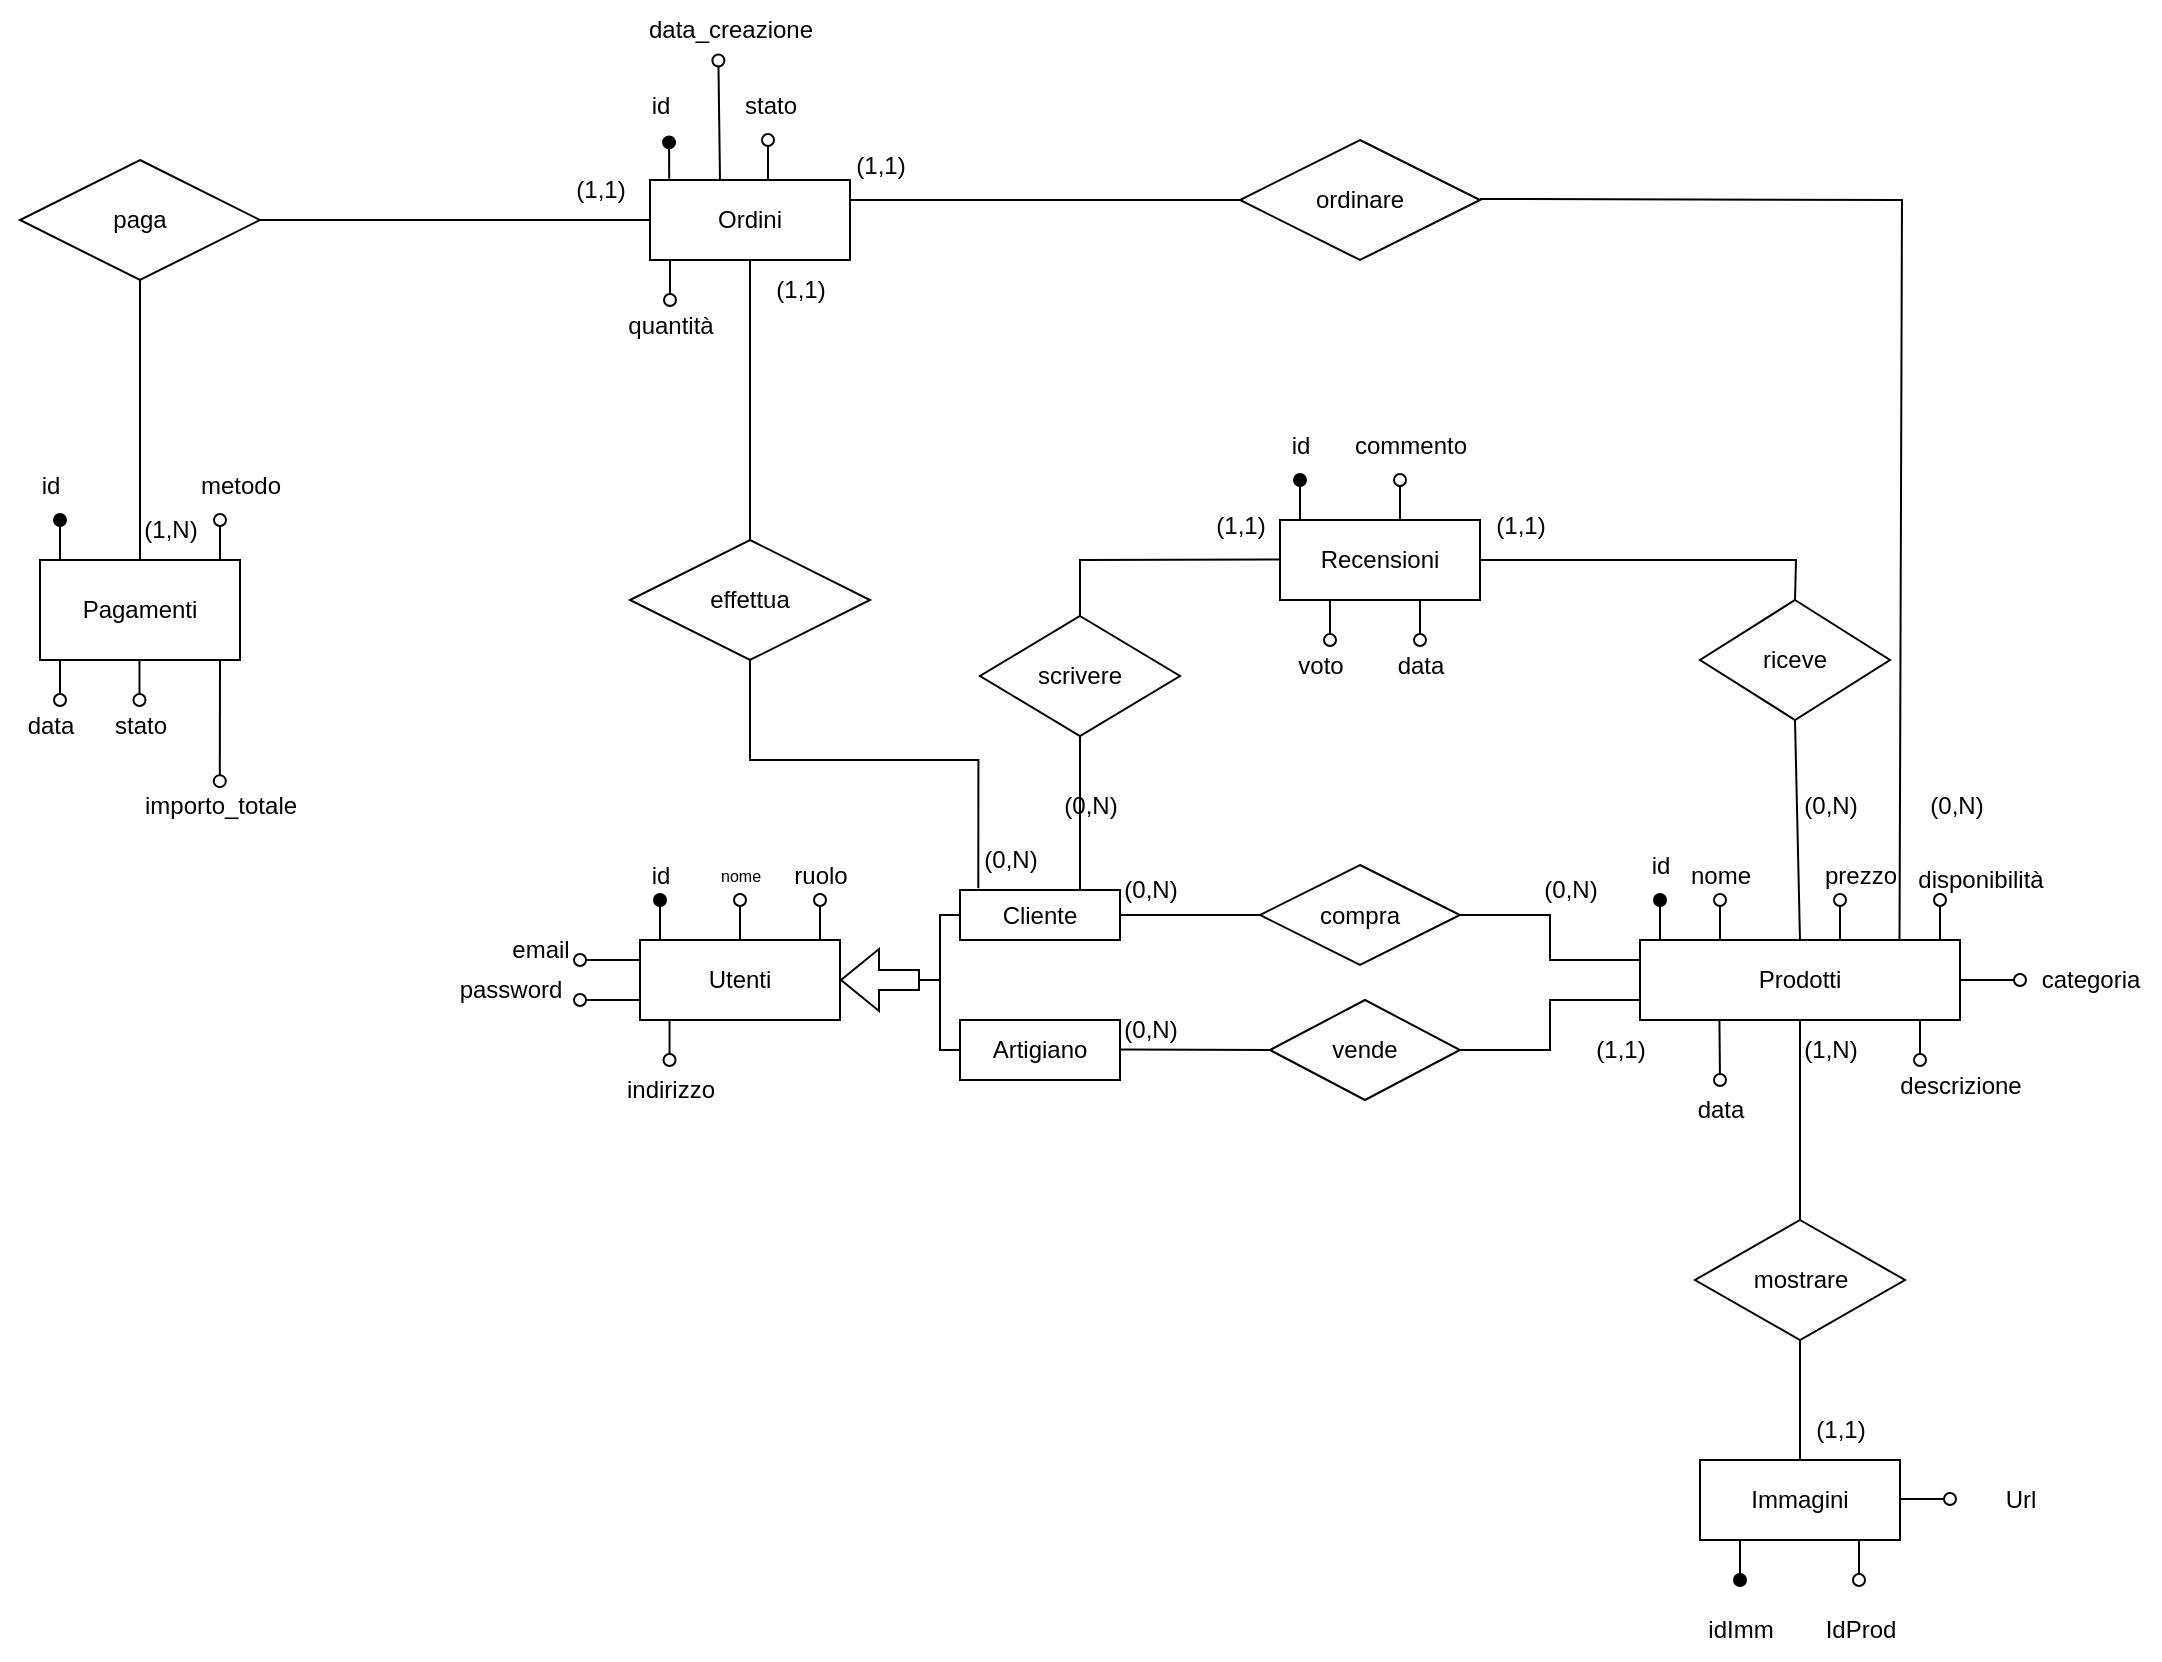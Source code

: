 <mxfile version="27.1.4">
  <diagram name="Pagina-1" id="mdjvDVtbvSi3mFe1u0QP">
    <mxGraphModel dx="2253" dy="1875" grid="1" gridSize="10" guides="1" tooltips="1" connect="1" arrows="1" fold="1" page="1" pageScale="1" pageWidth="827" pageHeight="1169" math="0" shadow="0">
      <root>
        <mxCell id="0" />
        <mxCell id="1" parent="0" />
        <mxCell id="M_cDG0wKZxB5WY032Gbp-1" value="Utenti" style="whiteSpace=wrap;html=1;align=center;" parent="1" vertex="1">
          <mxGeometry x="-60" y="140" width="100" height="40" as="geometry" />
        </mxCell>
        <mxCell id="M_cDG0wKZxB5WY032Gbp-5" value="" style="ellipse;whiteSpace=wrap;html=1;aspect=fixed;" parent="1" vertex="1">
          <mxGeometry height="30" as="geometry" />
        </mxCell>
        <mxCell id="M_cDG0wKZxB5WY032Gbp-6" value="" style="endArrow=none;html=1;rounded=0;startArrow=oval;startFill=1;" parent="1" edge="1">
          <mxGeometry width="50" height="50" relative="1" as="geometry">
            <mxPoint x="-50" y="120" as="sourcePoint" />
            <mxPoint x="-50" y="140" as="targetPoint" />
          </mxGeometry>
        </mxCell>
        <mxCell id="M_cDG0wKZxB5WY032Gbp-7" value="id" style="text;html=1;align=center;verticalAlign=middle;resizable=0;points=[];autosize=1;strokeColor=none;fillColor=none;" parent="1" vertex="1">
          <mxGeometry x="-65" y="92.5" width="30" height="30" as="geometry" />
        </mxCell>
        <mxCell id="M_cDG0wKZxB5WY032Gbp-8" value="" style="endArrow=none;html=1;rounded=0;startArrow=oval;startFill=0;" parent="1" edge="1">
          <mxGeometry width="50" height="50" relative="1" as="geometry">
            <mxPoint x="30" y="120" as="sourcePoint" />
            <mxPoint x="30" y="140" as="targetPoint" />
            <Array as="points">
              <mxPoint x="30" y="130" />
            </Array>
          </mxGeometry>
        </mxCell>
        <mxCell id="M_cDG0wKZxB5WY032Gbp-9" value="" style="endArrow=none;html=1;rounded=0;startArrow=oval;startFill=0;" parent="1" edge="1">
          <mxGeometry width="50" height="50" relative="1" as="geometry">
            <mxPoint x="-90" y="150" as="sourcePoint" />
            <mxPoint x="-70.57" y="150" as="targetPoint" />
            <Array as="points">
              <mxPoint x="-60" y="150" />
            </Array>
          </mxGeometry>
        </mxCell>
        <mxCell id="M_cDG0wKZxB5WY032Gbp-10" value="" style="endArrow=none;html=1;rounded=0;startArrow=oval;startFill=0;" parent="1" edge="1">
          <mxGeometry width="50" height="50" relative="1" as="geometry">
            <mxPoint x="-10" y="120" as="sourcePoint" />
            <mxPoint x="-10" y="140" as="targetPoint" />
          </mxGeometry>
        </mxCell>
        <mxCell id="M_cDG0wKZxB5WY032Gbp-11" value="" style="endArrow=none;html=1;rounded=0;startArrow=oval;startFill=0;" parent="1" edge="1">
          <mxGeometry width="50" height="50" relative="1" as="geometry">
            <mxPoint x="-90" y="170" as="sourcePoint" />
            <mxPoint x="-60" y="170" as="targetPoint" />
          </mxGeometry>
        </mxCell>
        <mxCell id="M_cDG0wKZxB5WY032Gbp-13" value="nome" style="text;html=1;align=center;verticalAlign=middle;resizable=0;points=[];autosize=1;strokeColor=none;fillColor=none;fontSize=8;" parent="1" vertex="1">
          <mxGeometry x="-30" y="98" width="40" height="20" as="geometry" />
        </mxCell>
        <mxCell id="M_cDG0wKZxB5WY032Gbp-14" value="email" style="text;html=1;align=center;verticalAlign=middle;resizable=0;points=[];autosize=1;strokeColor=none;fillColor=none;" parent="1" vertex="1">
          <mxGeometry x="-135" y="130" width="50" height="30" as="geometry" />
        </mxCell>
        <mxCell id="M_cDG0wKZxB5WY032Gbp-15" value="password" style="text;html=1;align=center;verticalAlign=middle;resizable=0;points=[];autosize=1;strokeColor=none;fillColor=none;" parent="1" vertex="1">
          <mxGeometry x="-160" y="150" width="70" height="30" as="geometry" />
        </mxCell>
        <mxCell id="M_cDG0wKZxB5WY032Gbp-16" value="ruolo" style="text;html=1;align=center;verticalAlign=middle;resizable=0;points=[];autosize=1;strokeColor=none;fillColor=none;" parent="1" vertex="1">
          <mxGeometry x="5" y="92.5" width="50" height="30" as="geometry" />
        </mxCell>
        <mxCell id="M_cDG0wKZxB5WY032Gbp-17" value="indirizzo" style="text;html=1;align=center;verticalAlign=middle;resizable=0;points=[];autosize=1;strokeColor=none;fillColor=none;" parent="1" vertex="1">
          <mxGeometry x="-80" y="200" width="70" height="30" as="geometry" />
        </mxCell>
        <mxCell id="zWD3iM-vWWhliPzq4x1f-32" style="edgeStyle=orthogonalEdgeStyle;rounded=0;orthogonalLoop=1;jettySize=auto;html=1;exitX=1;exitY=0.5;exitDx=0;exitDy=0;entryX=0;entryY=0.25;entryDx=0;entryDy=0;endArrow=none;startFill=0;" parent="1" source="M_cDG0wKZxB5WY032Gbp-18" target="M_cDG0wKZxB5WY032Gbp-20" edge="1">
          <mxGeometry relative="1" as="geometry" />
        </mxCell>
        <mxCell id="M_cDG0wKZxB5WY032Gbp-18" value="compra" style="shape=rhombus;perimeter=rhombusPerimeter;whiteSpace=wrap;html=1;align=center;" parent="1" vertex="1">
          <mxGeometry x="250" y="102.5" width="100" height="50" as="geometry" />
        </mxCell>
        <mxCell id="M_cDG0wKZxB5WY032Gbp-19" value="Immagini" style="whiteSpace=wrap;html=1;align=center;" parent="1" vertex="1">
          <mxGeometry x="470" y="400" width="100" height="40" as="geometry" />
        </mxCell>
        <mxCell id="M_cDG0wKZxB5WY032Gbp-20" value="Prodotti" style="whiteSpace=wrap;html=1;align=center;" parent="1" vertex="1">
          <mxGeometry x="440" y="140" width="160" height="40" as="geometry" />
        </mxCell>
        <mxCell id="zWD3iM-vWWhliPzq4x1f-33" style="edgeStyle=orthogonalEdgeStyle;rounded=0;orthogonalLoop=1;jettySize=auto;html=1;exitX=1;exitY=0.5;exitDx=0;exitDy=0;entryX=0;entryY=0.75;entryDx=0;entryDy=0;endArrow=none;startFill=0;" parent="1" source="M_cDG0wKZxB5WY032Gbp-21" target="M_cDG0wKZxB5WY032Gbp-20" edge="1">
          <mxGeometry relative="1" as="geometry" />
        </mxCell>
        <mxCell id="M_cDG0wKZxB5WY032Gbp-21" value="vende" style="shape=rhombus;perimeter=rhombusPerimeter;whiteSpace=wrap;html=1;align=center;" parent="1" vertex="1">
          <mxGeometry x="255" y="170" width="95" height="50" as="geometry" />
        </mxCell>
        <mxCell id="M_cDG0wKZxB5WY032Gbp-22" value="" style="line;strokeWidth=1;rotatable=0;dashed=0;labelPosition=right;align=left;verticalAlign=middle;spacingTop=0;spacingLeft=6;points=[];portConstraint=eastwest;" parent="1" vertex="1">
          <mxGeometry x="180" y="122.5" width="70" height="10" as="geometry" />
        </mxCell>
        <mxCell id="M_cDG0wKZxB5WY032Gbp-23" value="" style="endArrow=none;html=1;rounded=0;entryX=0;entryY=0.5;entryDx=0;entryDy=0;" parent="1" target="M_cDG0wKZxB5WY032Gbp-21" edge="1">
          <mxGeometry relative="1" as="geometry">
            <mxPoint x="180" y="194.71" as="sourcePoint" />
            <mxPoint x="220" y="194.71" as="targetPoint" />
          </mxGeometry>
        </mxCell>
        <mxCell id="M_cDG0wKZxB5WY032Gbp-24" value="" style="shape=flexArrow;endArrow=classic;html=1;rounded=0;" parent="1" edge="1">
          <mxGeometry width="50" height="50" relative="1" as="geometry">
            <mxPoint x="80" y="160" as="sourcePoint" />
            <mxPoint x="40" y="160" as="targetPoint" />
          </mxGeometry>
        </mxCell>
        <mxCell id="zWD3iM-vWWhliPzq4x1f-29" value="" style="edgeStyle=orthogonalEdgeStyle;rounded=0;orthogonalLoop=1;jettySize=auto;html=1;endArrow=none;startFill=0;" parent="1" source="M_cDG0wKZxB5WY032Gbp-25" edge="1">
          <mxGeometry relative="1" as="geometry">
            <mxPoint x="80" y="160" as="targetPoint" />
            <Array as="points">
              <mxPoint x="90" y="128" />
              <mxPoint x="90" y="160" />
            </Array>
          </mxGeometry>
        </mxCell>
        <mxCell id="M_cDG0wKZxB5WY032Gbp-25" value="Cliente" style="whiteSpace=wrap;html=1;align=center;" parent="1" vertex="1">
          <mxGeometry x="100" y="115" width="80" height="25" as="geometry" />
        </mxCell>
        <mxCell id="zWD3iM-vWWhliPzq4x1f-31" value="" style="edgeStyle=orthogonalEdgeStyle;rounded=0;orthogonalLoop=1;jettySize=auto;html=1;endArrow=none;startFill=0;" parent="1" source="M_cDG0wKZxB5WY032Gbp-26" edge="1">
          <mxGeometry relative="1" as="geometry">
            <mxPoint x="80" y="160" as="targetPoint" />
            <Array as="points">
              <mxPoint x="90" y="195" />
              <mxPoint x="90" y="160" />
            </Array>
          </mxGeometry>
        </mxCell>
        <mxCell id="M_cDG0wKZxB5WY032Gbp-26" value="Artigiano" style="whiteSpace=wrap;html=1;align=center;" parent="1" vertex="1">
          <mxGeometry x="100" y="180" width="80" height="30" as="geometry" />
        </mxCell>
        <mxCell id="M_cDG0wKZxB5WY032Gbp-35" value="(0,N)" style="text;html=1;align=center;verticalAlign=middle;resizable=0;points=[];autosize=1;strokeColor=none;fillColor=none;" parent="1" vertex="1">
          <mxGeometry x="170" y="100" width="50" height="30" as="geometry" />
        </mxCell>
        <mxCell id="M_cDG0wKZxB5WY032Gbp-36" value="(0,N)" style="text;html=1;align=center;verticalAlign=middle;resizable=0;points=[];autosize=1;strokeColor=none;fillColor=none;" parent="1" vertex="1">
          <mxGeometry x="170" y="170" width="50" height="30" as="geometry" />
        </mxCell>
        <mxCell id="M_cDG0wKZxB5WY032Gbp-37" value="(0,N)" style="text;html=1;align=center;verticalAlign=middle;resizable=0;points=[];autosize=1;strokeColor=none;fillColor=none;" parent="1" vertex="1">
          <mxGeometry x="380" y="100" width="50" height="30" as="geometry" />
        </mxCell>
        <mxCell id="M_cDG0wKZxB5WY032Gbp-38" value="(1,1)" style="text;html=1;align=center;verticalAlign=middle;resizable=0;points=[];autosize=1;strokeColor=none;fillColor=none;" parent="1" vertex="1">
          <mxGeometry x="405" y="180" width="50" height="30" as="geometry" />
        </mxCell>
        <mxCell id="M_cDG0wKZxB5WY032Gbp-39" value="Recensioni" style="whiteSpace=wrap;html=1;align=center;" parent="1" vertex="1">
          <mxGeometry x="260" y="-70" width="100" height="40" as="geometry" />
        </mxCell>
        <mxCell id="M_cDG0wKZxB5WY032Gbp-42" value="Ordini" style="whiteSpace=wrap;html=1;align=center;" parent="1" vertex="1">
          <mxGeometry x="-55" y="-240" width="100" height="40" as="geometry" />
        </mxCell>
        <mxCell id="M_cDG0wKZxB5WY032Gbp-44" value="" style="endArrow=none;html=1;rounded=0;startArrow=oval;startFill=1;" parent="1" edge="1">
          <mxGeometry width="50" height="50" relative="1" as="geometry">
            <mxPoint x="450" y="120" as="sourcePoint" />
            <mxPoint x="450" y="140" as="targetPoint" />
          </mxGeometry>
        </mxCell>
        <mxCell id="M_cDG0wKZxB5WY032Gbp-48" value="" style="endArrow=none;html=1;rounded=0;startArrow=oval;startFill=0;" parent="1" edge="1">
          <mxGeometry width="50" height="50" relative="1" as="geometry">
            <mxPoint x="480" y="120" as="sourcePoint" />
            <mxPoint x="480" y="140" as="targetPoint" />
          </mxGeometry>
        </mxCell>
        <mxCell id="M_cDG0wKZxB5WY032Gbp-49" value="" style="endArrow=none;html=1;rounded=0;startArrow=oval;startFill=0;" parent="1" edge="1">
          <mxGeometry width="50" height="50" relative="1" as="geometry">
            <mxPoint x="540" y="120" as="sourcePoint" />
            <mxPoint x="540" y="140" as="targetPoint" />
          </mxGeometry>
        </mxCell>
        <mxCell id="M_cDG0wKZxB5WY032Gbp-52" value="" style="endArrow=none;html=1;rounded=0;startArrow=oval;startFill=0;" parent="1" edge="1">
          <mxGeometry width="50" height="50" relative="1" as="geometry">
            <mxPoint x="480" y="210" as="sourcePoint" />
            <mxPoint x="479.71" y="180" as="targetPoint" />
          </mxGeometry>
        </mxCell>
        <mxCell id="M_cDG0wKZxB5WY032Gbp-53" value="" style="endArrow=none;html=1;rounded=0;startArrow=oval;startFill=0;entryX=1;entryY=0.5;entryDx=0;entryDy=0;" parent="1" target="M_cDG0wKZxB5WY032Gbp-20" edge="1">
          <mxGeometry width="50" height="50" relative="1" as="geometry">
            <mxPoint x="630" y="160" as="sourcePoint" />
            <mxPoint x="620" y="155" as="targetPoint" />
          </mxGeometry>
        </mxCell>
        <mxCell id="M_cDG0wKZxB5WY032Gbp-54" value="" style="endArrow=none;html=1;rounded=0;startArrow=oval;startFill=0;" parent="1" edge="1">
          <mxGeometry width="50" height="50" relative="1" as="geometry">
            <mxPoint x="580" y="200" as="sourcePoint" />
            <mxPoint x="580" y="180" as="targetPoint" />
          </mxGeometry>
        </mxCell>
        <mxCell id="M_cDG0wKZxB5WY032Gbp-56" value="" style="endArrow=none;html=1;rounded=0;startArrow=oval;startFill=0;" parent="1" edge="1">
          <mxGeometry width="50" height="50" relative="1" as="geometry">
            <mxPoint x="590" y="120" as="sourcePoint" />
            <mxPoint x="590" y="140" as="targetPoint" />
          </mxGeometry>
        </mxCell>
        <mxCell id="M_cDG0wKZxB5WY032Gbp-58" value="id" style="text;html=1;align=center;verticalAlign=middle;resizable=0;points=[];autosize=1;strokeColor=none;fillColor=none;" parent="1" vertex="1">
          <mxGeometry x="435" y="88" width="30" height="30" as="geometry" />
        </mxCell>
        <mxCell id="M_cDG0wKZxB5WY032Gbp-59" value="nome" style="text;html=1;align=center;verticalAlign=middle;resizable=0;points=[];autosize=1;strokeColor=none;fillColor=none;" parent="1" vertex="1">
          <mxGeometry x="455" y="92.5" width="50" height="30" as="geometry" />
        </mxCell>
        <mxCell id="M_cDG0wKZxB5WY032Gbp-60" value="descrizione" style="text;html=1;align=center;verticalAlign=middle;resizable=0;points=[];autosize=1;strokeColor=none;fillColor=none;" parent="1" vertex="1">
          <mxGeometry x="560" y="198" width="80" height="30" as="geometry" />
        </mxCell>
        <mxCell id="M_cDG0wKZxB5WY032Gbp-61" value="prezzo" style="text;html=1;align=center;verticalAlign=middle;resizable=0;points=[];autosize=1;strokeColor=none;fillColor=none;" parent="1" vertex="1">
          <mxGeometry x="520" y="92.5" width="60" height="30" as="geometry" />
        </mxCell>
        <mxCell id="M_cDG0wKZxB5WY032Gbp-62" value="disponibilità" style="text;html=1;align=center;verticalAlign=middle;resizable=0;points=[];autosize=1;strokeColor=none;fillColor=none;" parent="1" vertex="1">
          <mxGeometry x="565" y="95" width="90" height="30" as="geometry" />
        </mxCell>
        <mxCell id="M_cDG0wKZxB5WY032Gbp-65" value="data" style="text;html=1;align=center;verticalAlign=middle;resizable=0;points=[];autosize=1;strokeColor=none;fillColor=none;" parent="1" vertex="1">
          <mxGeometry x="455" y="210" width="50" height="30" as="geometry" />
        </mxCell>
        <mxCell id="M_cDG0wKZxB5WY032Gbp-66" value="categoria" style="text;html=1;align=center;verticalAlign=middle;resizable=0;points=[];autosize=1;strokeColor=none;fillColor=none;" parent="1" vertex="1">
          <mxGeometry x="630" y="145" width="70" height="30" as="geometry" />
        </mxCell>
        <mxCell id="M_cDG0wKZxB5WY032Gbp-67" value="scrivere" style="shape=rhombus;perimeter=rhombusPerimeter;whiteSpace=wrap;html=1;align=center;" parent="1" vertex="1">
          <mxGeometry x="110" y="-22" width="100" height="60" as="geometry" />
        </mxCell>
        <mxCell id="M_cDG0wKZxB5WY032Gbp-68" value="riceve" style="shape=rhombus;perimeter=rhombusPerimeter;whiteSpace=wrap;html=1;align=center;" parent="1" vertex="1">
          <mxGeometry x="470" y="-30" width="95" height="60" as="geometry" />
        </mxCell>
        <mxCell id="M_cDG0wKZxB5WY032Gbp-69" value="" style="endArrow=none;html=1;rounded=0;exitX=0.5;exitY=1;exitDx=0;exitDy=0;entryX=0.75;entryY=0;entryDx=0;entryDy=0;" parent="1" source="M_cDG0wKZxB5WY032Gbp-67" target="M_cDG0wKZxB5WY032Gbp-25" edge="1">
          <mxGeometry relative="1" as="geometry">
            <mxPoint x="150" y="40" as="sourcePoint" />
            <mxPoint x="310" y="40" as="targetPoint" />
          </mxGeometry>
        </mxCell>
        <mxCell id="M_cDG0wKZxB5WY032Gbp-70" value="" style="endArrow=none;html=1;rounded=0;exitX=0.5;exitY=0;exitDx=0;exitDy=0;" parent="1" source="M_cDG0wKZxB5WY032Gbp-67" edge="1">
          <mxGeometry relative="1" as="geometry">
            <mxPoint x="100" y="-50.29" as="sourcePoint" />
            <mxPoint x="260" y="-50.29" as="targetPoint" />
            <Array as="points">
              <mxPoint x="160" y="-50" />
            </Array>
          </mxGeometry>
        </mxCell>
        <mxCell id="M_cDG0wKZxB5WY032Gbp-71" value="" style="endArrow=none;html=1;rounded=0;entryX=0.5;entryY=0;entryDx=0;entryDy=0;" parent="1" target="M_cDG0wKZxB5WY032Gbp-68" edge="1">
          <mxGeometry relative="1" as="geometry">
            <mxPoint x="360" y="-50" as="sourcePoint" />
            <mxPoint x="520" y="-50" as="targetPoint" />
            <Array as="points">
              <mxPoint x="518" y="-50" />
            </Array>
          </mxGeometry>
        </mxCell>
        <mxCell id="M_cDG0wKZxB5WY032Gbp-72" value="" style="endArrow=none;html=1;rounded=0;exitX=0.5;exitY=0;exitDx=0;exitDy=0;entryX=0.5;entryY=1;entryDx=0;entryDy=0;" parent="1" source="M_cDG0wKZxB5WY032Gbp-20" target="M_cDG0wKZxB5WY032Gbp-68" edge="1">
          <mxGeometry relative="1" as="geometry">
            <mxPoint x="345" y="30" as="sourcePoint" />
            <mxPoint x="505" y="30" as="targetPoint" />
          </mxGeometry>
        </mxCell>
        <mxCell id="M_cDG0wKZxB5WY032Gbp-74" value="(0,N)" style="text;html=1;align=center;verticalAlign=middle;resizable=0;points=[];autosize=1;strokeColor=none;fillColor=none;" parent="1" vertex="1">
          <mxGeometry x="140" y="58" width="50" height="30" as="geometry" />
        </mxCell>
        <mxCell id="M_cDG0wKZxB5WY032Gbp-75" value="(1,1)" style="text;html=1;align=center;verticalAlign=middle;resizable=0;points=[];autosize=1;strokeColor=none;fillColor=none;" parent="1" vertex="1">
          <mxGeometry x="215" y="-82" width="50" height="30" as="geometry" />
        </mxCell>
        <mxCell id="M_cDG0wKZxB5WY032Gbp-76" value="(1,1)" style="text;html=1;align=center;verticalAlign=middle;resizable=0;points=[];autosize=1;strokeColor=none;fillColor=none;" parent="1" vertex="1">
          <mxGeometry x="355" y="-82" width="50" height="30" as="geometry" />
        </mxCell>
        <mxCell id="M_cDG0wKZxB5WY032Gbp-79" value="(0,N)" style="text;html=1;align=center;verticalAlign=middle;resizable=0;points=[];autosize=1;strokeColor=none;fillColor=none;" parent="1" vertex="1">
          <mxGeometry x="510" y="58" width="50" height="30" as="geometry" />
        </mxCell>
        <mxCell id="M_cDG0wKZxB5WY032Gbp-81" value="" style="endArrow=none;html=1;rounded=0;startArrow=oval;startFill=1;" parent="1" edge="1">
          <mxGeometry width="50" height="50" relative="1" as="geometry">
            <mxPoint x="270" y="-90" as="sourcePoint" />
            <mxPoint x="270" y="-70" as="targetPoint" />
          </mxGeometry>
        </mxCell>
        <mxCell id="M_cDG0wKZxB5WY032Gbp-82" value="id" style="text;html=1;align=center;verticalAlign=middle;resizable=0;points=[];autosize=1;strokeColor=none;fillColor=none;" parent="1" vertex="1">
          <mxGeometry x="255" y="-122" width="30" height="30" as="geometry" />
        </mxCell>
        <mxCell id="M_cDG0wKZxB5WY032Gbp-83" value="" style="endArrow=none;html=1;rounded=0;startArrow=oval;startFill=0;" parent="1" edge="1">
          <mxGeometry width="50" height="50" relative="1" as="geometry">
            <mxPoint x="285" y="-10" as="sourcePoint" />
            <mxPoint x="285" y="-30" as="targetPoint" />
          </mxGeometry>
        </mxCell>
        <mxCell id="M_cDG0wKZxB5WY032Gbp-84" value="" style="endArrow=none;html=1;rounded=0;startArrow=oval;startFill=0;" parent="1" edge="1">
          <mxGeometry width="50" height="50" relative="1" as="geometry">
            <mxPoint x="320" y="-90" as="sourcePoint" />
            <mxPoint x="320" y="-70" as="targetPoint" />
          </mxGeometry>
        </mxCell>
        <mxCell id="M_cDG0wKZxB5WY032Gbp-85" value="" style="endArrow=none;html=1;rounded=0;startArrow=oval;startFill=0;" parent="1" edge="1">
          <mxGeometry width="50" height="50" relative="1" as="geometry">
            <mxPoint x="330" y="-10" as="sourcePoint" />
            <mxPoint x="330" y="-30" as="targetPoint" />
          </mxGeometry>
        </mxCell>
        <mxCell id="M_cDG0wKZxB5WY032Gbp-86" value="voto" style="text;html=1;align=center;verticalAlign=middle;resizable=0;points=[];autosize=1;strokeColor=none;fillColor=none;" parent="1" vertex="1">
          <mxGeometry x="255" y="-12" width="50" height="30" as="geometry" />
        </mxCell>
        <mxCell id="M_cDG0wKZxB5WY032Gbp-87" value="commento" style="text;html=1;align=center;verticalAlign=middle;resizable=0;points=[];autosize=1;strokeColor=none;fillColor=none;" parent="1" vertex="1">
          <mxGeometry x="285" y="-122" width="80" height="30" as="geometry" />
        </mxCell>
        <mxCell id="M_cDG0wKZxB5WY032Gbp-88" value="data" style="text;html=1;align=center;verticalAlign=middle;resizable=0;points=[];autosize=1;strokeColor=none;fillColor=none;" parent="1" vertex="1">
          <mxGeometry x="305" y="-12" width="50" height="30" as="geometry" />
        </mxCell>
        <mxCell id="M_cDG0wKZxB5WY032Gbp-89" value="mostrare" style="shape=rhombus;perimeter=rhombusPerimeter;whiteSpace=wrap;html=1;align=center;" parent="1" vertex="1">
          <mxGeometry x="467.5" y="280" width="105" height="60" as="geometry" />
        </mxCell>
        <mxCell id="M_cDG0wKZxB5WY032Gbp-90" value="" style="endArrow=none;html=1;rounded=0;entryX=0.5;entryY=1;entryDx=0;entryDy=0;exitX=0.5;exitY=0;exitDx=0;exitDy=0;" parent="1" source="M_cDG0wKZxB5WY032Gbp-89" target="M_cDG0wKZxB5WY032Gbp-20" edge="1">
          <mxGeometry relative="1" as="geometry">
            <mxPoint x="240" y="280" as="sourcePoint" />
            <mxPoint x="400" y="280" as="targetPoint" />
          </mxGeometry>
        </mxCell>
        <mxCell id="M_cDG0wKZxB5WY032Gbp-91" value="" style="endArrow=none;html=1;rounded=0;entryX=0.5;entryY=1;entryDx=0;entryDy=0;exitX=0.5;exitY=0;exitDx=0;exitDy=0;" parent="1" source="M_cDG0wKZxB5WY032Gbp-19" target="M_cDG0wKZxB5WY032Gbp-89" edge="1">
          <mxGeometry relative="1" as="geometry">
            <mxPoint x="240" y="280" as="sourcePoint" />
            <mxPoint x="400" y="280" as="targetPoint" />
          </mxGeometry>
        </mxCell>
        <mxCell id="M_cDG0wKZxB5WY032Gbp-92" value="(1,1)" style="text;html=1;align=center;verticalAlign=middle;resizable=0;points=[];autosize=1;strokeColor=none;fillColor=none;" parent="1" vertex="1">
          <mxGeometry x="515" y="370" width="50" height="30" as="geometry" />
        </mxCell>
        <mxCell id="M_cDG0wKZxB5WY032Gbp-93" value="(1,N)" style="text;html=1;align=center;verticalAlign=middle;resizable=0;points=[];autosize=1;strokeColor=none;fillColor=none;" parent="1" vertex="1">
          <mxGeometry x="510" y="180" width="50" height="30" as="geometry" />
        </mxCell>
        <mxCell id="M_cDG0wKZxB5WY032Gbp-94" value="" style="endArrow=none;html=1;rounded=0;startArrow=oval;startFill=1;" parent="1" edge="1">
          <mxGeometry width="50" height="50" relative="1" as="geometry">
            <mxPoint x="490" y="460" as="sourcePoint" />
            <mxPoint x="490" y="440" as="targetPoint" />
          </mxGeometry>
        </mxCell>
        <mxCell id="M_cDG0wKZxB5WY032Gbp-95" value="" style="endArrow=none;html=1;rounded=0;startArrow=oval;startFill=0;" parent="1" edge="1">
          <mxGeometry width="50" height="50" relative="1" as="geometry">
            <mxPoint x="549.5" y="460" as="sourcePoint" />
            <mxPoint x="549.5" y="440" as="targetPoint" />
          </mxGeometry>
        </mxCell>
        <mxCell id="M_cDG0wKZxB5WY032Gbp-104" value="Pagamenti" style="whiteSpace=wrap;html=1;align=center;" parent="1" vertex="1">
          <mxGeometry x="-360" y="-50" width="100" height="50" as="geometry" />
        </mxCell>
        <mxCell id="M_cDG0wKZxB5WY032Gbp-105" value="ordinare" style="shape=rhombus;perimeter=rhombusPerimeter;whiteSpace=wrap;html=1;align=center;" parent="1" vertex="1">
          <mxGeometry x="240" y="-260" width="120" height="60" as="geometry" />
        </mxCell>
        <mxCell id="M_cDG0wKZxB5WY032Gbp-106" value="effettua" style="shape=rhombus;perimeter=rhombusPerimeter;whiteSpace=wrap;html=1;align=center;" parent="1" vertex="1">
          <mxGeometry x="-65" y="-60" width="120" height="60" as="geometry" />
        </mxCell>
        <mxCell id="M_cDG0wKZxB5WY032Gbp-109" value="" style="endArrow=none;html=1;rounded=0;entryX=0.5;entryY=1;entryDx=0;entryDy=0;exitX=0.5;exitY=0;exitDx=0;exitDy=0;" parent="1" source="M_cDG0wKZxB5WY032Gbp-106" target="M_cDG0wKZxB5WY032Gbp-42" edge="1">
          <mxGeometry relative="1" as="geometry">
            <mxPoint x="110" y="-160" as="sourcePoint" />
            <mxPoint x="270" y="-160" as="targetPoint" />
          </mxGeometry>
        </mxCell>
        <mxCell id="M_cDG0wKZxB5WY032Gbp-110" value="" style="endArrow=none;html=1;rounded=0;entryX=0;entryY=0.5;entryDx=0;entryDy=0;exitX=1;exitY=0.25;exitDx=0;exitDy=0;" parent="1" source="M_cDG0wKZxB5WY032Gbp-42" target="M_cDG0wKZxB5WY032Gbp-105" edge="1">
          <mxGeometry relative="1" as="geometry">
            <mxPoint x="110" y="-160" as="sourcePoint" />
            <mxPoint x="270" y="-160" as="targetPoint" />
          </mxGeometry>
        </mxCell>
        <mxCell id="M_cDG0wKZxB5WY032Gbp-111" value="" style="endArrow=none;html=1;rounded=0;exitX=0.811;exitY=-0.013;exitDx=0;exitDy=0;exitPerimeter=0;" parent="1" source="M_cDG0wKZxB5WY032Gbp-20" edge="1">
          <mxGeometry relative="1" as="geometry">
            <mxPoint x="200" y="-230.5" as="sourcePoint" />
            <mxPoint x="360" y="-230.5" as="targetPoint" />
            <Array as="points">
              <mxPoint x="571" y="-230" />
            </Array>
          </mxGeometry>
        </mxCell>
        <mxCell id="M_cDG0wKZxB5WY032Gbp-112" value="paga" style="shape=rhombus;perimeter=rhombusPerimeter;whiteSpace=wrap;html=1;align=center;" parent="1" vertex="1">
          <mxGeometry x="-370" y="-250" width="120" height="60" as="geometry" />
        </mxCell>
        <mxCell id="M_cDG0wKZxB5WY032Gbp-113" value="" style="endArrow=none;html=1;rounded=0;entryX=0.5;entryY=1;entryDx=0;entryDy=0;exitX=0.5;exitY=0;exitDx=0;exitDy=0;" parent="1" source="M_cDG0wKZxB5WY032Gbp-104" target="M_cDG0wKZxB5WY032Gbp-112" edge="1">
          <mxGeometry relative="1" as="geometry">
            <mxPoint x="190" y="-130" as="sourcePoint" />
            <mxPoint x="350" y="-130" as="targetPoint" />
          </mxGeometry>
        </mxCell>
        <mxCell id="M_cDG0wKZxB5WY032Gbp-114" value="" style="endArrow=none;html=1;rounded=0;entryX=0;entryY=0.5;entryDx=0;entryDy=0;exitX=1;exitY=0.5;exitDx=0;exitDy=0;" parent="1" source="M_cDG0wKZxB5WY032Gbp-112" target="M_cDG0wKZxB5WY032Gbp-42" edge="1">
          <mxGeometry relative="1" as="geometry">
            <mxPoint x="-250" y="-180.5" as="sourcePoint" />
            <mxPoint x="-90" y="-180.5" as="targetPoint" />
          </mxGeometry>
        </mxCell>
        <mxCell id="M_cDG0wKZxB5WY032Gbp-115" value="(0,N)" style="text;html=1;align=center;verticalAlign=middle;resizable=0;points=[];autosize=1;strokeColor=none;fillColor=none;" parent="1" vertex="1">
          <mxGeometry x="100" y="85" width="50" height="30" as="geometry" />
        </mxCell>
        <mxCell id="M_cDG0wKZxB5WY032Gbp-116" value="(1,1)" style="text;html=1;align=center;verticalAlign=middle;resizable=0;points=[];autosize=1;strokeColor=none;fillColor=none;" parent="1" vertex="1">
          <mxGeometry x="-5" y="-200" width="50" height="30" as="geometry" />
        </mxCell>
        <mxCell id="M_cDG0wKZxB5WY032Gbp-117" value="(1,1)" style="text;html=1;align=center;verticalAlign=middle;resizable=0;points=[];autosize=1;strokeColor=none;fillColor=none;" parent="1" vertex="1">
          <mxGeometry x="35" y="-262" width="50" height="30" as="geometry" />
        </mxCell>
        <mxCell id="M_cDG0wKZxB5WY032Gbp-121" value="(0,N)" style="text;html=1;align=center;verticalAlign=middle;resizable=0;points=[];autosize=1;strokeColor=none;fillColor=none;" parent="1" vertex="1">
          <mxGeometry x="572.5" y="58" width="50" height="30" as="geometry" />
        </mxCell>
        <mxCell id="M_cDG0wKZxB5WY032Gbp-122" value="(1,1)" style="text;html=1;align=center;verticalAlign=middle;resizable=0;points=[];autosize=1;strokeColor=none;fillColor=none;" parent="1" vertex="1">
          <mxGeometry x="-105" y="-250" width="50" height="30" as="geometry" />
        </mxCell>
        <mxCell id="M_cDG0wKZxB5WY032Gbp-123" value="(1,N)" style="text;html=1;align=center;verticalAlign=middle;resizable=0;points=[];autosize=1;strokeColor=none;fillColor=none;" parent="1" vertex="1">
          <mxGeometry x="-320" y="-80" width="50" height="30" as="geometry" />
        </mxCell>
        <mxCell id="zWD3iM-vWWhliPzq4x1f-1" value="" style="endArrow=none;html=1;rounded=0;startArrow=oval;startFill=1;entryX=0.096;entryY=-0.016;entryDx=0;entryDy=0;entryPerimeter=0;exitX=0.651;exitY=1.107;exitDx=0;exitDy=0;exitPerimeter=0;" parent="1" source="zWD3iM-vWWhliPzq4x1f-2" target="M_cDG0wKZxB5WY032Gbp-42" edge="1">
          <mxGeometry width="50" height="50" relative="1" as="geometry">
            <mxPoint x="-35" y="-250" as="sourcePoint" />
            <mxPoint x="-45" y="-242" as="targetPoint" />
          </mxGeometry>
        </mxCell>
        <mxCell id="zWD3iM-vWWhliPzq4x1f-2" value="&lt;div&gt;id&lt;/div&gt;" style="text;html=1;align=center;verticalAlign=middle;resizable=0;points=[];autosize=1;strokeColor=none;fillColor=none;" parent="1" vertex="1">
          <mxGeometry x="-65" y="-292" width="30" height="30" as="geometry" />
        </mxCell>
        <mxCell id="zWD3iM-vWWhliPzq4x1f-4" value="" style="endArrow=none;html=1;rounded=0;startArrow=oval;startFill=0;exitX=0.442;exitY=1.009;exitDx=0;exitDy=0;exitPerimeter=0;" parent="1" source="zWD3iM-vWWhliPzq4x1f-5" edge="1">
          <mxGeometry width="50" height="50" relative="1" as="geometry">
            <mxPoint x="-20" y="-260" as="sourcePoint" />
            <mxPoint x="-20" y="-240" as="targetPoint" />
          </mxGeometry>
        </mxCell>
        <mxCell id="zWD3iM-vWWhliPzq4x1f-5" value="&lt;div&gt;data_creazione&lt;/div&gt;" style="text;html=1;align=center;verticalAlign=middle;resizable=0;points=[];autosize=1;strokeColor=none;fillColor=none;" parent="1" vertex="1">
          <mxGeometry x="-65" y="-330" width="100" height="30" as="geometry" />
        </mxCell>
        <mxCell id="zWD3iM-vWWhliPzq4x1f-6" value="" style="endArrow=none;html=1;rounded=0;startArrow=oval;startFill=0;" parent="1" edge="1">
          <mxGeometry width="50" height="50" relative="1" as="geometry">
            <mxPoint x="4" y="-260" as="sourcePoint" />
            <mxPoint x="4" y="-240" as="targetPoint" />
          </mxGeometry>
        </mxCell>
        <mxCell id="zWD3iM-vWWhliPzq4x1f-7" value="stato" style="text;html=1;align=center;verticalAlign=middle;resizable=0;points=[];autosize=1;strokeColor=none;fillColor=none;" parent="1" vertex="1">
          <mxGeometry x="-20" y="-292" width="50" height="30" as="geometry" />
        </mxCell>
        <mxCell id="zWD3iM-vWWhliPzq4x1f-8" value="" style="endArrow=none;html=1;rounded=0;startArrow=oval;startFill=0;" parent="1" edge="1">
          <mxGeometry width="50" height="50" relative="1" as="geometry">
            <mxPoint x="-45" y="-180" as="sourcePoint" />
            <mxPoint x="-45" y="-200" as="targetPoint" />
          </mxGeometry>
        </mxCell>
        <mxCell id="zWD3iM-vWWhliPzq4x1f-9" value="quantità" style="text;html=1;align=center;verticalAlign=middle;resizable=0;points=[];autosize=1;strokeColor=none;fillColor=none;" parent="1" vertex="1">
          <mxGeometry x="-75" y="-182" width="60" height="30" as="geometry" />
        </mxCell>
        <mxCell id="zWD3iM-vWWhliPzq4x1f-16" value="" style="endArrow=none;html=1;rounded=0;startArrow=oval;startFill=1;" parent="1" edge="1">
          <mxGeometry width="50" height="50" relative="1" as="geometry">
            <mxPoint x="-350" y="-70" as="sourcePoint" />
            <mxPoint x="-350" y="-50" as="targetPoint" />
          </mxGeometry>
        </mxCell>
        <mxCell id="zWD3iM-vWWhliPzq4x1f-17" value="id" style="text;html=1;align=center;verticalAlign=middle;resizable=0;points=[];autosize=1;strokeColor=none;fillColor=none;" parent="1" vertex="1">
          <mxGeometry x="-370" y="-102" width="30" height="30" as="geometry" />
        </mxCell>
        <mxCell id="zWD3iM-vWWhliPzq4x1f-18" value="" style="endArrow=none;html=1;rounded=0;startArrow=oval;startFill=0;" parent="1" edge="1">
          <mxGeometry width="50" height="50" relative="1" as="geometry">
            <mxPoint x="-270" y="-70" as="sourcePoint" />
            <mxPoint x="-270" y="-50" as="targetPoint" />
          </mxGeometry>
        </mxCell>
        <mxCell id="zWD3iM-vWWhliPzq4x1f-19" value="metodo" style="text;html=1;align=center;verticalAlign=middle;resizable=0;points=[];autosize=1;strokeColor=none;fillColor=none;" parent="1" vertex="1">
          <mxGeometry x="-290" y="-102" width="60" height="30" as="geometry" />
        </mxCell>
        <mxCell id="zWD3iM-vWWhliPzq4x1f-20" value="" style="endArrow=none;html=1;rounded=0;startArrow=oval;startFill=0;exitX=0.499;exitY=0.086;exitDx=0;exitDy=0;exitPerimeter=0;" parent="1" source="zWD3iM-vWWhliPzq4x1f-21" edge="1">
          <mxGeometry width="50" height="50" relative="1" as="geometry">
            <mxPoint x="-270" y="20" as="sourcePoint" />
            <mxPoint x="-270" as="targetPoint" />
          </mxGeometry>
        </mxCell>
        <mxCell id="zWD3iM-vWWhliPzq4x1f-21" value="importo_totale" style="text;html=1;align=center;verticalAlign=middle;resizable=0;points=[];autosize=1;strokeColor=none;fillColor=none;" parent="1" vertex="1">
          <mxGeometry x="-320" y="58" width="100" height="30" as="geometry" />
        </mxCell>
        <mxCell id="zWD3iM-vWWhliPzq4x1f-23" value="" style="endArrow=none;html=1;rounded=0;startArrow=oval;startFill=0;" parent="1" edge="1">
          <mxGeometry width="50" height="50" relative="1" as="geometry">
            <mxPoint x="-310.26" y="20" as="sourcePoint" />
            <mxPoint x="-310.26" as="targetPoint" />
          </mxGeometry>
        </mxCell>
        <mxCell id="zWD3iM-vWWhliPzq4x1f-24" value="" style="endArrow=none;html=1;rounded=0;startArrow=oval;startFill=0;" parent="1" edge="1">
          <mxGeometry width="50" height="50" relative="1" as="geometry">
            <mxPoint x="-350" y="20" as="sourcePoint" />
            <mxPoint x="-350" as="targetPoint" />
          </mxGeometry>
        </mxCell>
        <mxCell id="zWD3iM-vWWhliPzq4x1f-25" value="stato" style="text;html=1;align=center;verticalAlign=middle;resizable=0;points=[];autosize=1;strokeColor=none;fillColor=none;" parent="1" vertex="1">
          <mxGeometry x="-335" y="18" width="50" height="30" as="geometry" />
        </mxCell>
        <mxCell id="zWD3iM-vWWhliPzq4x1f-26" value="data" style="text;html=1;align=center;verticalAlign=middle;resizable=0;points=[];autosize=1;strokeColor=none;fillColor=none;" parent="1" vertex="1">
          <mxGeometry x="-380" y="18" width="50" height="30" as="geometry" />
        </mxCell>
        <mxCell id="zWD3iM-vWWhliPzq4x1f-27" value="" style="endArrow=none;html=1;rounded=0;startArrow=oval;startFill=0;" parent="1" edge="1">
          <mxGeometry width="50" height="50" relative="1" as="geometry">
            <mxPoint x="-45.23" y="200" as="sourcePoint" />
            <mxPoint x="-45.23" y="180" as="targetPoint" />
          </mxGeometry>
        </mxCell>
        <mxCell id="zWD3iM-vWWhliPzq4x1f-34" style="edgeStyle=orthogonalEdgeStyle;rounded=0;orthogonalLoop=1;jettySize=auto;html=1;exitX=0.5;exitY=1;exitDx=0;exitDy=0;entryX=0.183;entryY=0.972;entryDx=0;entryDy=0;entryPerimeter=0;endArrow=none;startFill=0;" parent="1" source="M_cDG0wKZxB5WY032Gbp-106" target="M_cDG0wKZxB5WY032Gbp-115" edge="1">
          <mxGeometry relative="1" as="geometry">
            <Array as="points">
              <mxPoint x="-5" y="50" />
              <mxPoint x="109" y="50" />
            </Array>
          </mxGeometry>
        </mxCell>
        <mxCell id="OXiKiAq3meZCshrc20u5-1" value="idImm" style="text;html=1;align=center;verticalAlign=middle;resizable=0;points=[];autosize=1;strokeColor=none;fillColor=none;" vertex="1" parent="1">
          <mxGeometry x="460" y="470" width="60" height="30" as="geometry" />
        </mxCell>
        <mxCell id="OXiKiAq3meZCshrc20u5-2" value="" style="endArrow=none;html=1;rounded=0;startArrow=oval;startFill=0;" edge="1" parent="1">
          <mxGeometry width="50" height="50" relative="1" as="geometry">
            <mxPoint x="595" y="419.5" as="sourcePoint" />
            <mxPoint x="570" y="419.5" as="targetPoint" />
          </mxGeometry>
        </mxCell>
        <mxCell id="OXiKiAq3meZCshrc20u5-3" value="IdProd" style="text;html=1;align=center;verticalAlign=middle;resizable=0;points=[];autosize=1;strokeColor=none;fillColor=none;" vertex="1" parent="1">
          <mxGeometry x="520" y="470" width="60" height="30" as="geometry" />
        </mxCell>
        <mxCell id="OXiKiAq3meZCshrc20u5-4" value="Url" style="text;html=1;align=center;verticalAlign=middle;resizable=0;points=[];autosize=1;strokeColor=none;fillColor=none;" vertex="1" parent="1">
          <mxGeometry x="610" y="405" width="40" height="30" as="geometry" />
        </mxCell>
      </root>
    </mxGraphModel>
  </diagram>
</mxfile>
